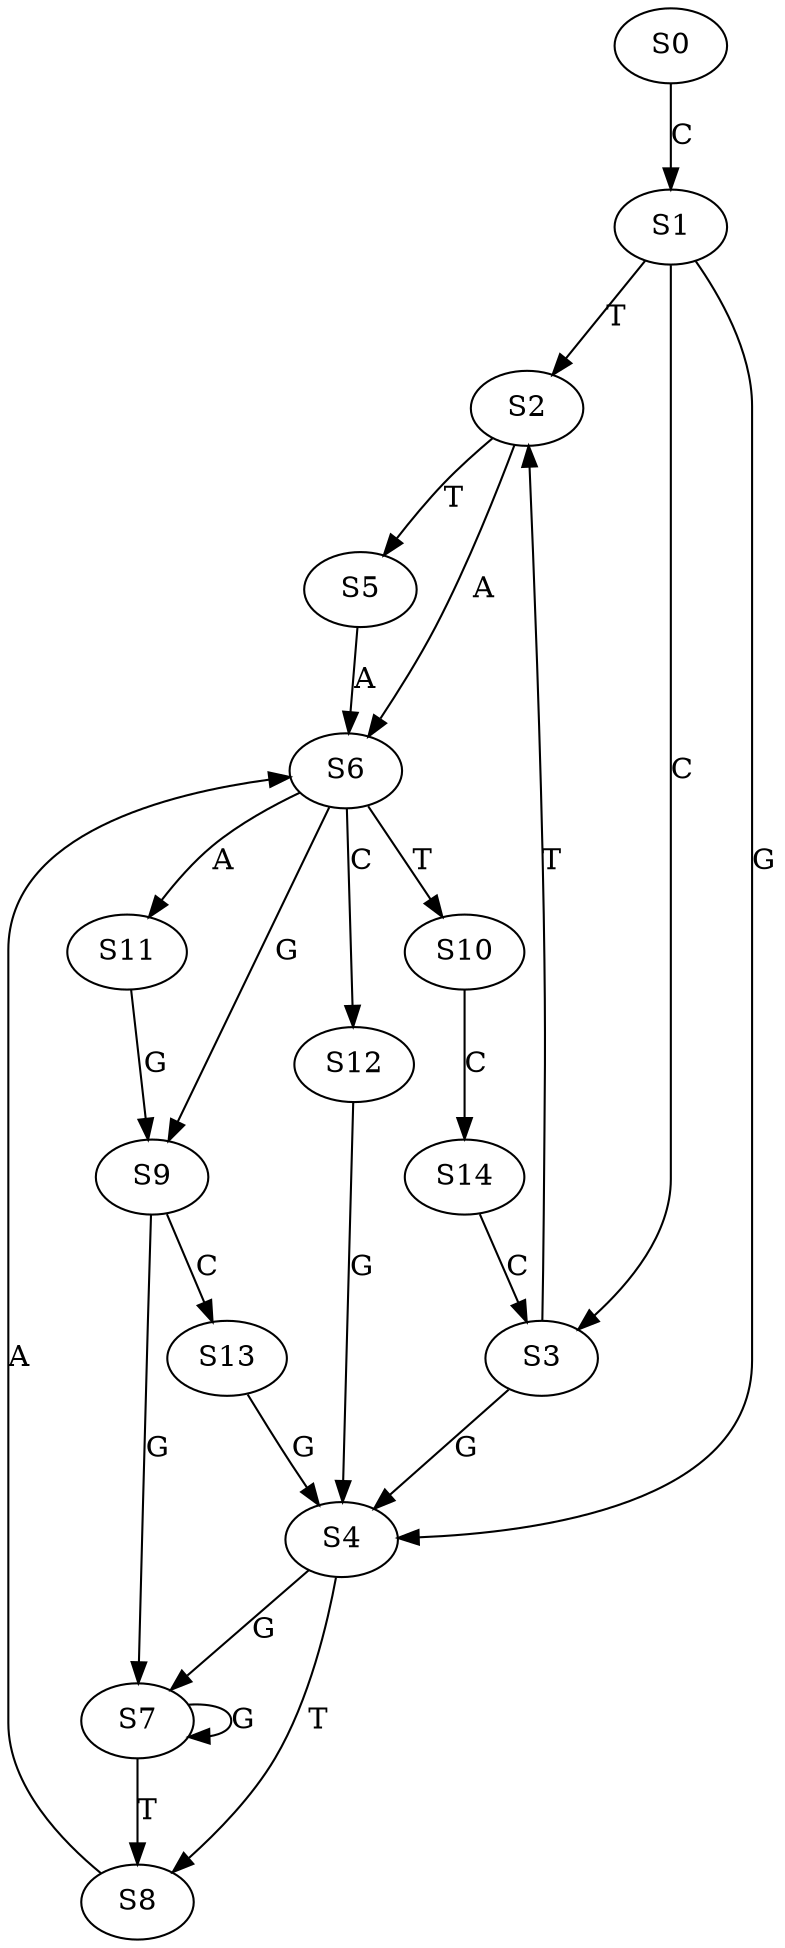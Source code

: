 strict digraph  {
	S0 -> S1 [ label = C ];
	S1 -> S2 [ label = T ];
	S1 -> S3 [ label = C ];
	S1 -> S4 [ label = G ];
	S2 -> S5 [ label = T ];
	S2 -> S6 [ label = A ];
	S3 -> S4 [ label = G ];
	S3 -> S2 [ label = T ];
	S4 -> S7 [ label = G ];
	S4 -> S8 [ label = T ];
	S5 -> S6 [ label = A ];
	S6 -> S9 [ label = G ];
	S6 -> S10 [ label = T ];
	S6 -> S11 [ label = A ];
	S6 -> S12 [ label = C ];
	S7 -> S8 [ label = T ];
	S7 -> S7 [ label = G ];
	S8 -> S6 [ label = A ];
	S9 -> S13 [ label = C ];
	S9 -> S7 [ label = G ];
	S10 -> S14 [ label = C ];
	S11 -> S9 [ label = G ];
	S12 -> S4 [ label = G ];
	S13 -> S4 [ label = G ];
	S14 -> S3 [ label = C ];
}
